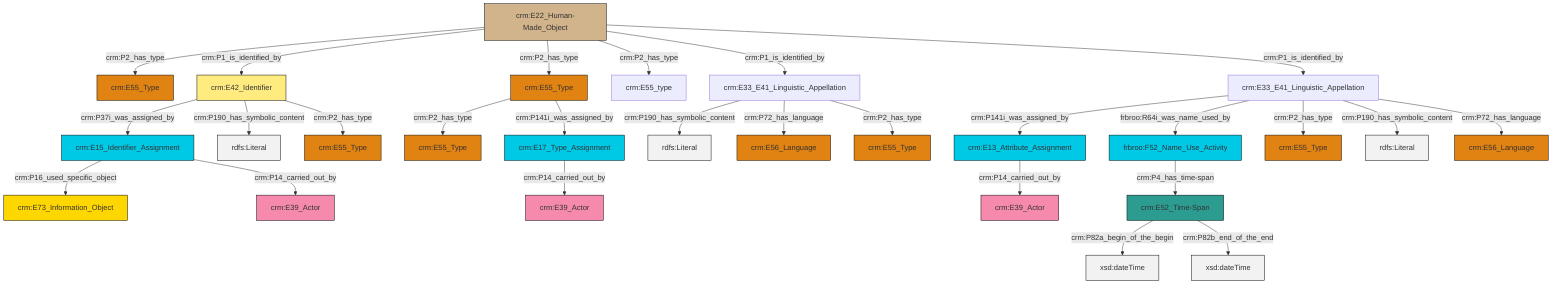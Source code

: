 graph TD
classDef Literal fill:#f2f2f2,stroke:#000000;
classDef CRM_Entity fill:#FFFFFF,stroke:#000000;
classDef Temporal_Entity fill:#00C9E6, stroke:#000000;
classDef Type fill:#E18312, stroke:#000000;
classDef Time-Span fill:#2C9C91, stroke:#000000;
classDef Appellation fill:#FFEB7F, stroke:#000000;
classDef Place fill:#008836, stroke:#000000;
classDef Persistent_Item fill:#B266B2, stroke:#000000;
classDef Conceptual_Object fill:#FFD700, stroke:#000000;
classDef Physical_Thing fill:#D2B48C, stroke:#000000;
classDef Actor fill:#f58aad, stroke:#000000;
classDef PC_Classes fill:#4ce600, stroke:#000000;
classDef Multi fill:#cccccc,stroke:#000000;

0["crm:E42_Identifier"]:::Appellation -->|crm:P37i_was_assigned_by| 1["crm:E15_Identifier_Assignment"]:::Temporal_Entity
1["crm:E15_Identifier_Assignment"]:::Temporal_Entity -->|crm:P16_used_specific_object| 4["crm:E73_Information_Object"]:::Conceptual_Object
5["crm:E33_E41_Linguistic_Appellation"]:::Default -->|crm:P141i_was_assigned_by| 6["crm:E13_Attribute_Assignment"]:::Temporal_Entity
7["crm:E22_Human-Made_Object"]:::Physical_Thing -->|crm:P2_has_type| 8["crm:E55_Type"]:::Type
5["crm:E33_E41_Linguistic_Appellation"]:::Default -->|frbroo:R64i_was_name_used_by| 9["frbroo:F52_Name_Use_Activity"]:::Temporal_Entity
10["crm:E33_E41_Linguistic_Appellation"]:::Default -->|crm:P190_has_symbolic_content| 11[rdfs:Literal]:::Literal
7["crm:E22_Human-Made_Object"]:::Physical_Thing -->|crm:P1_is_identified_by| 0["crm:E42_Identifier"]:::Appellation
7["crm:E22_Human-Made_Object"]:::Physical_Thing -->|crm:P2_has_type| 14["crm:E55_Type"]:::Type
5["crm:E33_E41_Linguistic_Appellation"]:::Default -->|crm:P2_has_type| 15["crm:E55_Type"]:::Type
14["crm:E55_Type"]:::Type -->|crm:P2_has_type| 18["crm:E55_Type"]:::Type
9["frbroo:F52_Name_Use_Activity"]:::Temporal_Entity -->|crm:P4_has_time-span| 23["crm:E52_Time-Span"]:::Time-Span
5["crm:E33_E41_Linguistic_Appellation"]:::Default -->|crm:P190_has_symbolic_content| 26[rdfs:Literal]:::Literal
6["crm:E13_Attribute_Assignment"]:::Temporal_Entity -->|crm:P14_carried_out_by| 16["crm:E39_Actor"]:::Actor
10["crm:E33_E41_Linguistic_Appellation"]:::Default -->|crm:P72_has_language| 32["crm:E56_Language"]:::Type
0["crm:E42_Identifier"]:::Appellation -->|crm:P190_has_symbolic_content| 33[rdfs:Literal]:::Literal
7["crm:E22_Human-Made_Object"]:::Physical_Thing -->|crm:P2_has_type| 34["crm:E55_type"]:::Default
35["crm:E17_Type_Assignment"]:::Temporal_Entity -->|crm:P14_carried_out_by| 20["crm:E39_Actor"]:::Actor
0["crm:E42_Identifier"]:::Appellation -->|crm:P2_has_type| 40["crm:E55_Type"]:::Type
14["crm:E55_Type"]:::Type -->|crm:P141i_was_assigned_by| 35["crm:E17_Type_Assignment"]:::Temporal_Entity
23["crm:E52_Time-Span"]:::Time-Span -->|crm:P82a_begin_of_the_begin| 41[xsd:dateTime]:::Literal
7["crm:E22_Human-Made_Object"]:::Physical_Thing -->|crm:P1_is_identified_by| 10["crm:E33_E41_Linguistic_Appellation"]:::Default
10["crm:E33_E41_Linguistic_Appellation"]:::Default -->|crm:P2_has_type| 28["crm:E55_Type"]:::Type
7["crm:E22_Human-Made_Object"]:::Physical_Thing -->|crm:P1_is_identified_by| 5["crm:E33_E41_Linguistic_Appellation"]:::Default
5["crm:E33_E41_Linguistic_Appellation"]:::Default -->|crm:P72_has_language| 2["crm:E56_Language"]:::Type
1["crm:E15_Identifier_Assignment"]:::Temporal_Entity -->|crm:P14_carried_out_by| 42["crm:E39_Actor"]:::Actor
23["crm:E52_Time-Span"]:::Time-Span -->|crm:P82b_end_of_the_end| 50[xsd:dateTime]:::Literal